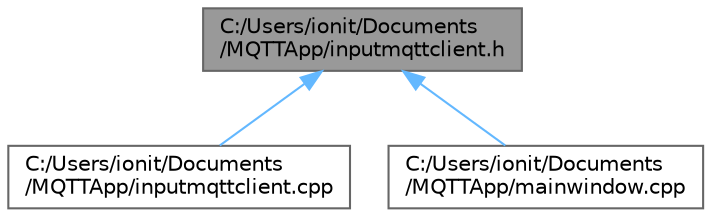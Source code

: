 digraph "C:/Users/ionit/Documents/MQTTApp/inputmqttclient.h"
{
 // LATEX_PDF_SIZE
  bgcolor="transparent";
  edge [fontname=Helvetica,fontsize=10,labelfontname=Helvetica,labelfontsize=10];
  node [fontname=Helvetica,fontsize=10,shape=box,height=0.2,width=0.4];
  Node1 [id="Node000001",label="C:/Users/ionit/Documents\l/MQTTApp/inputmqttclient.h",height=0.2,width=0.4,color="gray40", fillcolor="grey60", style="filled", fontcolor="black",tooltip="File containing the InputMqttClient class definition."];
  Node1 -> Node2 [id="edge3_Node000001_Node000002",dir="back",color="steelblue1",style="solid",tooltip=" "];
  Node2 [id="Node000002",label="C:/Users/ionit/Documents\l/MQTTApp/inputmqttclient.cpp",height=0.2,width=0.4,color="grey40", fillcolor="white", style="filled",URL="$inputmqttclient_8cpp.html",tooltip="Source file implementing the InputMqttClient class functionallity."];
  Node1 -> Node3 [id="edge4_Node000001_Node000003",dir="back",color="steelblue1",style="solid",tooltip=" "];
  Node3 [id="Node000003",label="C:/Users/ionit/Documents\l/MQTTApp/mainwindow.cpp",height=0.2,width=0.4,color="grey40", fillcolor="white", style="filled",URL="$mainwindow_8cpp.html",tooltip="Implementation file for the MainWindow class."];
}
